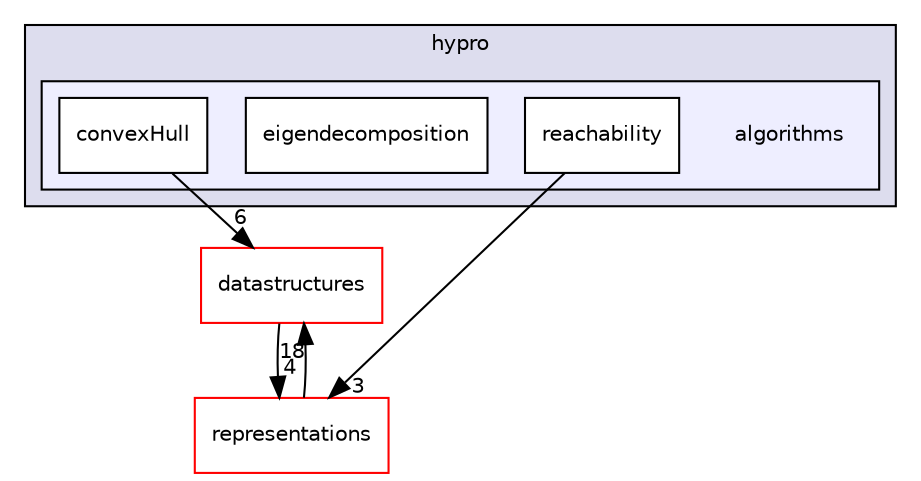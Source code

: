 digraph "/home/travis/build/hypro/hypro/src/hypro/algorithms" {
  compound=true
  node [ fontsize="10", fontname="Helvetica"];
  edge [ labelfontsize="10", labelfontname="Helvetica"];
  subgraph clusterdir_2ce0cb9797b50c8d842bc50008b46cdd {
    graph [ bgcolor="#ddddee", pencolor="black", label="hypro" fontname="Helvetica", fontsize="10", URL="dir_2ce0cb9797b50c8d842bc50008b46cdd.html"]
  subgraph clusterdir_55730fee9a0c1f12da77eb14a8325c4c {
    graph [ bgcolor="#eeeeff", pencolor="black", label="" URL="dir_55730fee9a0c1f12da77eb14a8325c4c.html"];
    dir_55730fee9a0c1f12da77eb14a8325c4c [shape=plaintext label="algorithms"];
    dir_3595f83f5be0d6a3539bc1ea5a059474 [shape=box label="convexHull" color="black" fillcolor="white" style="filled" URL="dir_3595f83f5be0d6a3539bc1ea5a059474.html"];
    dir_633a5d29f60255dcee3b171168087cee [shape=box label="eigendecomposition" color="black" fillcolor="white" style="filled" URL="dir_633a5d29f60255dcee3b171168087cee.html"];
    dir_6a6edf7123c81d000975d26367682a7a [shape=box label="reachability" color="black" fillcolor="white" style="filled" URL="dir_6a6edf7123c81d000975d26367682a7a.html"];
  }
  }
  dir_bce2075adec303dcb2f0c4fbfcbc8493 [shape=box label="datastructures" fillcolor="white" style="filled" color="red" URL="dir_bce2075adec303dcb2f0c4fbfcbc8493.html"];
  dir_7fa927d8fbf9dfbeef69af27f63bc81b [shape=box label="representations" fillcolor="white" style="filled" color="red" URL="dir_7fa927d8fbf9dfbeef69af27f63bc81b.html"];
  dir_bce2075adec303dcb2f0c4fbfcbc8493->dir_7fa927d8fbf9dfbeef69af27f63bc81b [headlabel="4", labeldistance=1.5 headhref="dir_000010_000007.html"];
  dir_6a6edf7123c81d000975d26367682a7a->dir_7fa927d8fbf9dfbeef69af27f63bc81b [headlabel="3", labeldistance=1.5 headhref="dir_000006_000007.html"];
  dir_3595f83f5be0d6a3539bc1ea5a059474->dir_bce2075adec303dcb2f0c4fbfcbc8493 [headlabel="6", labeldistance=1.5 headhref="dir_000004_000010.html"];
  dir_7fa927d8fbf9dfbeef69af27f63bc81b->dir_bce2075adec303dcb2f0c4fbfcbc8493 [headlabel="18", labeldistance=1.5 headhref="dir_000007_000010.html"];
}
